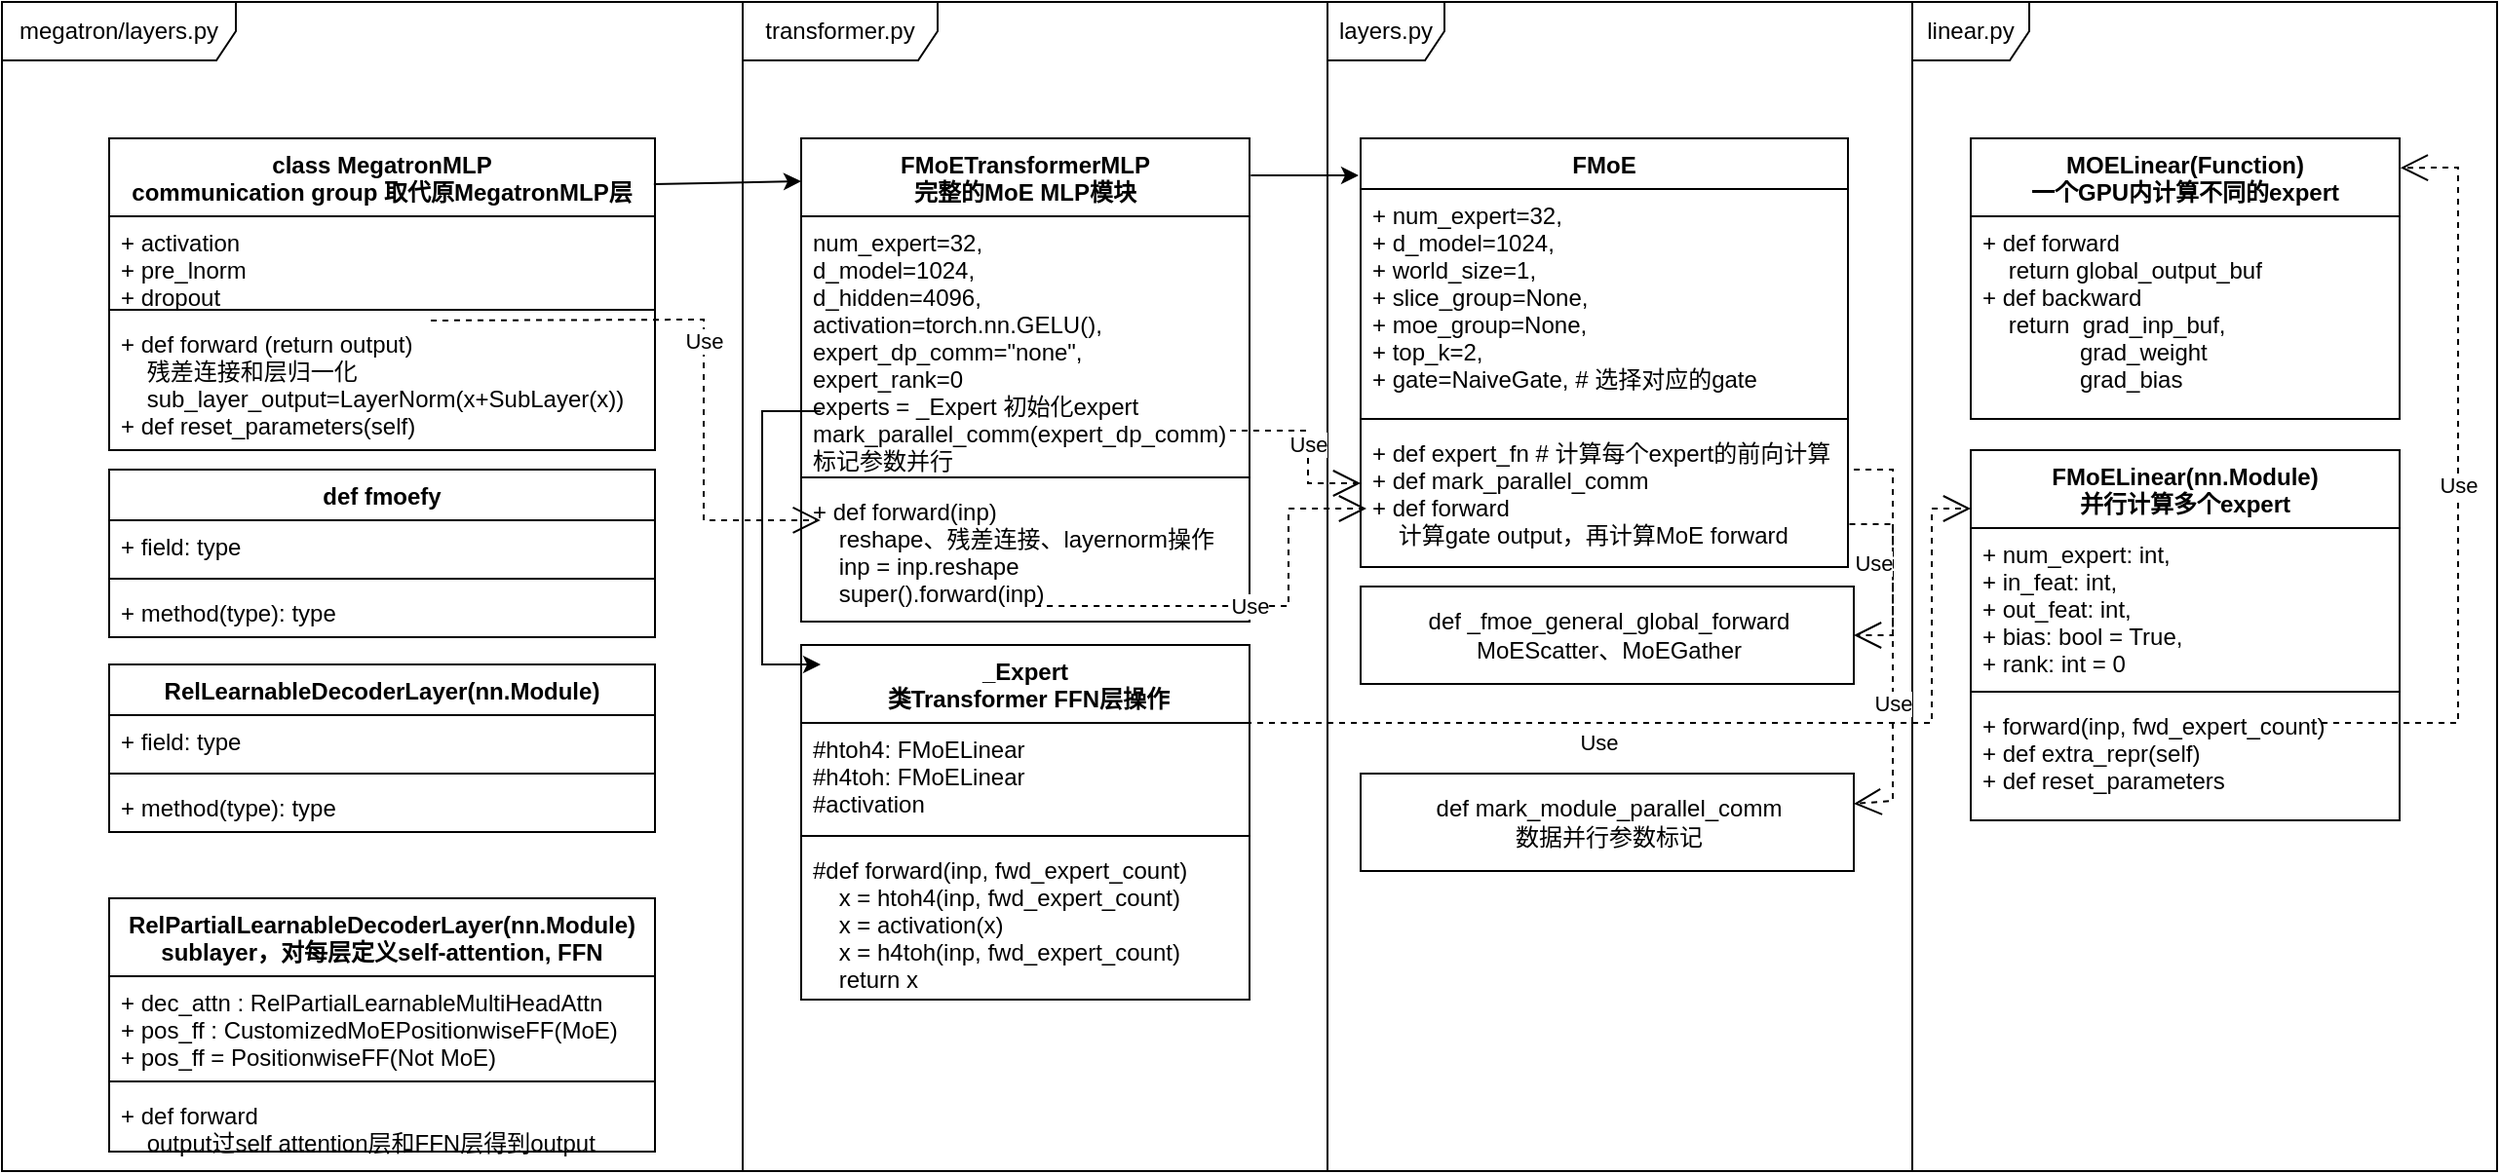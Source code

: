 <mxfile version="20.5.3" type="github"><diagram id="C5RBs43oDa-KdzZeNtuy" name="Page-1"><mxGraphModel dx="1403" dy="1928" grid="1" gridSize="10" guides="1" tooltips="1" connect="1" arrows="1" fold="1" page="1" pageScale="1" pageWidth="827" pageHeight="1169" math="0" shadow="0"><root><mxCell id="WIyWlLk6GJQsqaUBKTNV-0"/><mxCell id="WIyWlLk6GJQsqaUBKTNV-1" parent="WIyWlLk6GJQsqaUBKTNV-0"/><mxCell id="B8mnuAF_k-K0eJuTgLtm-0" value="transformer.py" style="shape=umlFrame;whiteSpace=wrap;html=1;width=100;height=30;" parent="WIyWlLk6GJQsqaUBKTNV-1" vertex="1"><mxGeometry x="509" y="-90" width="300" height="600" as="geometry"/></mxCell><mxCell id="B8mnuAF_k-K0eJuTgLtm-1" value="layers.py" style="shape=umlFrame;whiteSpace=wrap;html=1;" parent="WIyWlLk6GJQsqaUBKTNV-1" vertex="1"><mxGeometry x="809" y="-90" width="300" height="600" as="geometry"/></mxCell><mxCell id="B8mnuAF_k-K0eJuTgLtm-2" value="megatron/layers.py" style="shape=umlFrame;whiteSpace=wrap;html=1;width=120;height=30;" parent="WIyWlLk6GJQsqaUBKTNV-1" vertex="1"><mxGeometry x="129" y="-90" width="380" height="600" as="geometry"/></mxCell><mxCell id="B8mnuAF_k-K0eJuTgLtm-3" value="class MegatronMLP&#10;communication group 取代原MegatronMLP层" style="swimlane;fontStyle=1;align=center;verticalAlign=top;childLayout=stackLayout;horizontal=1;startSize=40;horizontalStack=0;resizeParent=1;resizeParentMax=0;resizeLast=0;collapsible=1;marginBottom=0;" parent="WIyWlLk6GJQsqaUBKTNV-1" vertex="1"><mxGeometry x="184" y="-20" width="280" height="160" as="geometry"/></mxCell><mxCell id="B8mnuAF_k-K0eJuTgLtm-4" value="+ activation&#10;+ pre_lnorm&#10;+ dropout&#10;" style="text;strokeColor=none;fillColor=none;align=left;verticalAlign=top;spacingLeft=4;spacingRight=4;overflow=hidden;rotatable=0;points=[[0,0.5],[1,0.5]];portConstraint=eastwest;" parent="B8mnuAF_k-K0eJuTgLtm-3" vertex="1"><mxGeometry y="40" width="280" height="44" as="geometry"/></mxCell><mxCell id="B8mnuAF_k-K0eJuTgLtm-5" value="" style="line;strokeWidth=1;fillColor=none;align=left;verticalAlign=middle;spacingTop=-1;spacingLeft=3;spacingRight=3;rotatable=0;labelPosition=right;points=[];portConstraint=eastwest;strokeColor=inherit;" parent="B8mnuAF_k-K0eJuTgLtm-3" vertex="1"><mxGeometry y="84" width="280" height="8" as="geometry"/></mxCell><mxCell id="B8mnuAF_k-K0eJuTgLtm-6" value="Use" style="endArrow=open;endSize=12;dashed=1;html=1;rounded=0;entryX=0.043;entryY=0.257;entryDx=0;entryDy=0;entryPerimeter=0;" parent="B8mnuAF_k-K0eJuTgLtm-3" target="B8mnuAF_k-K0eJuTgLtm-11" edge="1"><mxGeometry width="160" relative="1" as="geometry"><mxPoint x="165" y="93.47" as="sourcePoint"/><mxPoint x="325" y="93.47" as="targetPoint"/><Array as="points"><mxPoint x="305" y="93"/><mxPoint x="305" y="196"/></Array></mxGeometry></mxCell><mxCell id="B8mnuAF_k-K0eJuTgLtm-7" value="+ def forward (return output)&#10;    残差连接和层归一化&#10;    sub_layer_output=LayerNorm(x+SubLayer(x))&#10;+ def reset_parameters(self)" style="text;strokeColor=none;fillColor=none;align=left;verticalAlign=top;spacingLeft=4;spacingRight=4;overflow=hidden;rotatable=0;points=[[0,0.5],[1,0.5]];portConstraint=eastwest;" parent="B8mnuAF_k-K0eJuTgLtm-3" vertex="1"><mxGeometry y="92" width="280" height="68" as="geometry"/></mxCell><mxCell id="B8mnuAF_k-K0eJuTgLtm-8" value="FMoETransformerMLP&#10;完整的MoE MLP模块" style="swimlane;fontStyle=1;align=center;verticalAlign=top;childLayout=stackLayout;horizontal=1;startSize=40;horizontalStack=0;resizeParent=1;resizeParentMax=0;resizeLast=0;collapsible=1;marginBottom=0;" parent="WIyWlLk6GJQsqaUBKTNV-1" vertex="1"><mxGeometry x="539" y="-20" width="230" height="248" as="geometry"/></mxCell><mxCell id="B8mnuAF_k-K0eJuTgLtm-9" value="num_expert=32,&#10;        d_model=1024,&#10;        d_hidden=4096,&#10;        activation=torch.nn.GELU(),&#10;        expert_dp_comm=&quot;none&quot;,&#10;        expert_rank=0&#10;experts = _Expert 初始化expert&#10;mark_parallel_comm(expert_dp_comm)&#10;标记参数并行&#10;" style="text;strokeColor=none;fillColor=none;align=left;verticalAlign=top;spacingLeft=4;spacingRight=4;overflow=hidden;rotatable=0;points=[[0,0.5],[1,0.5]];portConstraint=eastwest;" parent="B8mnuAF_k-K0eJuTgLtm-8" vertex="1"><mxGeometry y="40" width="230" height="130" as="geometry"/></mxCell><mxCell id="B8mnuAF_k-K0eJuTgLtm-10" value="" style="line;strokeWidth=1;fillColor=none;align=left;verticalAlign=middle;spacingTop=-1;spacingLeft=3;spacingRight=3;rotatable=0;labelPosition=right;points=[];portConstraint=eastwest;strokeColor=inherit;" parent="B8mnuAF_k-K0eJuTgLtm-8" vertex="1"><mxGeometry y="170" width="230" height="8" as="geometry"/></mxCell><mxCell id="B8mnuAF_k-K0eJuTgLtm-11" value="+ def forward(inp)&#10;    reshape、残差连接、layernorm操作&#10;    inp = inp.reshape&#10;    super().forward(inp)" style="text;strokeColor=none;fillColor=none;align=left;verticalAlign=top;spacingLeft=4;spacingRight=4;overflow=hidden;rotatable=0;points=[[0,0.5],[1,0.5]];portConstraint=eastwest;" parent="B8mnuAF_k-K0eJuTgLtm-8" vertex="1"><mxGeometry y="178" width="230" height="70" as="geometry"/></mxCell><mxCell id="B8mnuAF_k-K0eJuTgLtm-12" value="FMoE" style="swimlane;fontStyle=1;align=center;verticalAlign=top;childLayout=stackLayout;horizontal=1;startSize=26;horizontalStack=0;resizeParent=1;resizeParentMax=0;resizeLast=0;collapsible=1;marginBottom=0;" parent="WIyWlLk6GJQsqaUBKTNV-1" vertex="1"><mxGeometry x="826" y="-20" width="250" height="220" as="geometry"><mxRectangle x="827" y="-20" width="70" height="30" as="alternateBounds"/></mxGeometry></mxCell><mxCell id="B8mnuAF_k-K0eJuTgLtm-13" value="+ num_expert=32, &#10;+ d_model=1024,&#10;+ world_size=1,&#10;+ slice_group=None,&#10;+ moe_group=None,&#10;+ top_k=2,&#10;+ gate=NaiveGate, # 选择对应的gate" style="text;strokeColor=none;fillColor=none;align=left;verticalAlign=top;spacingLeft=4;spacingRight=4;overflow=hidden;rotatable=0;points=[[0,0.5],[1,0.5]];portConstraint=eastwest;" parent="B8mnuAF_k-K0eJuTgLtm-12" vertex="1"><mxGeometry y="26" width="250" height="114" as="geometry"/></mxCell><mxCell id="B8mnuAF_k-K0eJuTgLtm-14" value="" style="line;strokeWidth=1;fillColor=none;align=left;verticalAlign=middle;spacingTop=-1;spacingLeft=3;spacingRight=3;rotatable=0;labelPosition=right;points=[];portConstraint=eastwest;strokeColor=inherit;" parent="B8mnuAF_k-K0eJuTgLtm-12" vertex="1"><mxGeometry y="140" width="250" height="8" as="geometry"/></mxCell><mxCell id="B8mnuAF_k-K0eJuTgLtm-15" value="Use" style="endArrow=open;endSize=12;dashed=1;html=1;rounded=0;entryX=0;entryY=0.5;entryDx=0;entryDy=0;" parent="B8mnuAF_k-K0eJuTgLtm-12" edge="1"><mxGeometry width="160" relative="1" as="geometry"><mxPoint x="-67" y="150" as="sourcePoint"/><mxPoint y="177" as="targetPoint"/><Array as="points"><mxPoint x="-27" y="150"/><mxPoint x="-27" y="177"/></Array></mxGeometry></mxCell><mxCell id="B8mnuAF_k-K0eJuTgLtm-16" value="+ def expert_fn # 计算每个expert的前向计算&#10;+ def mark_parallel_comm&#10;+ def forward&#10;    计算gate output，再计算MoE forward" style="text;strokeColor=none;fillColor=none;align=left;verticalAlign=top;spacingLeft=4;spacingRight=4;overflow=hidden;rotatable=0;points=[[0,0.5],[1,0.5]];portConstraint=eastwest;" parent="B8mnuAF_k-K0eJuTgLtm-12" vertex="1"><mxGeometry y="148" width="250" height="72" as="geometry"/></mxCell><mxCell id="B8mnuAF_k-K0eJuTgLtm-17" value="_Expert&#10; 类Transformer FFN层操作" style="swimlane;fontStyle=1;align=center;verticalAlign=top;childLayout=stackLayout;horizontal=1;startSize=40;horizontalStack=0;resizeParent=1;resizeParentMax=0;resizeLast=0;collapsible=1;marginBottom=0;" parent="WIyWlLk6GJQsqaUBKTNV-1" vertex="1"><mxGeometry x="539" y="240" width="230" height="182" as="geometry"/></mxCell><mxCell id="B8mnuAF_k-K0eJuTgLtm-18" value="#htoh4: FMoELinear&#10;#h4toh: FMoELinear&#10;#activation" style="text;strokeColor=none;fillColor=none;align=left;verticalAlign=top;spacingLeft=4;spacingRight=4;overflow=hidden;rotatable=0;points=[[0,0.5],[1,0.5]];portConstraint=eastwest;" parent="B8mnuAF_k-K0eJuTgLtm-17" vertex="1"><mxGeometry y="40" width="230" height="54" as="geometry"/></mxCell><mxCell id="B8mnuAF_k-K0eJuTgLtm-19" value="" style="line;strokeWidth=1;fillColor=none;align=left;verticalAlign=middle;spacingTop=-1;spacingLeft=3;spacingRight=3;rotatable=0;labelPosition=right;points=[];portConstraint=eastwest;strokeColor=inherit;" parent="B8mnuAF_k-K0eJuTgLtm-17" vertex="1"><mxGeometry y="94" width="230" height="8" as="geometry"/></mxCell><mxCell id="B8mnuAF_k-K0eJuTgLtm-20" value="#def forward(inp, fwd_expert_count)&#10;    x = htoh4(inp, fwd_expert_count)&#10;    x = activation(x)&#10;    x = h4toh(inp, fwd_expert_count)&#10;    return x" style="text;strokeColor=none;fillColor=none;align=left;verticalAlign=top;spacingLeft=4;spacingRight=4;overflow=hidden;rotatable=0;points=[[0,0.5],[1,0.5]];portConstraint=eastwest;" parent="B8mnuAF_k-K0eJuTgLtm-17" vertex="1"><mxGeometry y="102" width="230" height="80" as="geometry"/></mxCell><mxCell id="B8mnuAF_k-K0eJuTgLtm-21" value="linear.py" style="shape=umlFrame;whiteSpace=wrap;html=1;" parent="WIyWlLk6GJQsqaUBKTNV-1" vertex="1"><mxGeometry x="1109" y="-90" width="300" height="600" as="geometry"/></mxCell><mxCell id="B8mnuAF_k-K0eJuTgLtm-22" value="" style="endArrow=classic;html=1;rounded=0;exitX=0.998;exitY=0.147;exitDx=0;exitDy=0;exitPerimeter=0;" parent="WIyWlLk6GJQsqaUBKTNV-1" source="B8mnuAF_k-K0eJuTgLtm-3" edge="1"><mxGeometry width="50" height="50" relative="1" as="geometry"><mxPoint x="499" as="sourcePoint"/><mxPoint x="539" y="2" as="targetPoint"/></mxGeometry></mxCell><mxCell id="B8mnuAF_k-K0eJuTgLtm-23" value="" style="endArrow=classic;html=1;rounded=0;entryX=-0.004;entryY=-0.035;entryDx=0;entryDy=0;entryPerimeter=0;exitX=1.003;exitY=0.095;exitDx=0;exitDy=0;exitPerimeter=0;" parent="WIyWlLk6GJQsqaUBKTNV-1" edge="1"><mxGeometry width="50" height="50" relative="1" as="geometry"><mxPoint x="769.69" y="-0.96" as="sourcePoint"/><mxPoint x="825" y="-0.99" as="targetPoint"/></mxGeometry></mxCell><mxCell id="B8mnuAF_k-K0eJuTgLtm-24" value="" style="endArrow=classic;html=1;rounded=0;" parent="WIyWlLk6GJQsqaUBKTNV-1" edge="1"><mxGeometry width="50" height="50" relative="1" as="geometry"><mxPoint x="549" y="120" as="sourcePoint"/><mxPoint x="549" y="250" as="targetPoint"/><Array as="points"><mxPoint x="519" y="120"/><mxPoint x="519" y="250"/></Array></mxGeometry></mxCell><mxCell id="B8mnuAF_k-K0eJuTgLtm-25" value="MOELinear(Function)&#10;一个GPU内计算不同的expert" style="swimlane;fontStyle=1;align=center;verticalAlign=top;childLayout=stackLayout;horizontal=1;startSize=40;horizontalStack=0;resizeParent=1;resizeParentMax=0;resizeLast=0;collapsible=1;marginBottom=0;" parent="WIyWlLk6GJQsqaUBKTNV-1" vertex="1"><mxGeometry x="1139" y="-20" width="220" height="144" as="geometry"/></mxCell><mxCell id="B8mnuAF_k-K0eJuTgLtm-26" value="+ def forward&#10;    return global_output_buf&#10;+ def backward&#10;    return  grad_inp_buf, &#10;               grad_weight&#10;               grad_bias" style="text;strokeColor=none;fillColor=none;align=left;verticalAlign=top;spacingLeft=4;spacingRight=4;overflow=hidden;rotatable=0;points=[[0,0.5],[1,0.5]];portConstraint=eastwest;" parent="B8mnuAF_k-K0eJuTgLtm-25" vertex="1"><mxGeometry y="40" width="220" height="104" as="geometry"/></mxCell><mxCell id="B8mnuAF_k-K0eJuTgLtm-27" value="FMoELinear(nn.Module)&#10;并行计算多个expert" style="swimlane;fontStyle=1;align=center;verticalAlign=top;childLayout=stackLayout;horizontal=1;startSize=40;horizontalStack=0;resizeParent=1;resizeParentMax=0;resizeLast=0;collapsible=1;marginBottom=0;" parent="WIyWlLk6GJQsqaUBKTNV-1" vertex="1"><mxGeometry x="1139" y="140" width="220" height="190" as="geometry"/></mxCell><mxCell id="B8mnuAF_k-K0eJuTgLtm-28" value="Use" style="endArrow=open;endSize=12;dashed=1;html=1;rounded=0;" parent="B8mnuAF_k-K0eJuTgLtm-27" target="B8mnuAF_k-K0eJuTgLtm-50" edge="1"><mxGeometry x="0.333" width="160" relative="1" as="geometry"><mxPoint x="-60" y="10" as="sourcePoint"/><mxPoint x="100" y="10" as="targetPoint"/><Array as="points"><mxPoint x="-40" y="10"/><mxPoint x="-40" y="180"/></Array><mxPoint as="offset"/></mxGeometry></mxCell><mxCell id="B8mnuAF_k-K0eJuTgLtm-29" value="+ num_expert: int,&#10;+ in_feat: int,&#10;+ out_feat: int,&#10;+ bias: bool = True,&#10;+ rank: int = 0" style="text;strokeColor=none;fillColor=none;align=left;verticalAlign=top;spacingLeft=4;spacingRight=4;overflow=hidden;rotatable=0;points=[[0,0.5],[1,0.5]];portConstraint=eastwest;" parent="B8mnuAF_k-K0eJuTgLtm-27" vertex="1"><mxGeometry y="40" width="220" height="80" as="geometry"/></mxCell><mxCell id="B8mnuAF_k-K0eJuTgLtm-30" value="" style="line;strokeWidth=1;fillColor=none;align=left;verticalAlign=middle;spacingTop=-1;spacingLeft=3;spacingRight=3;rotatable=0;labelPosition=right;points=[];portConstraint=eastwest;strokeColor=inherit;" parent="B8mnuAF_k-K0eJuTgLtm-27" vertex="1"><mxGeometry y="120" width="220" height="8" as="geometry"/></mxCell><mxCell id="B8mnuAF_k-K0eJuTgLtm-31" value="Use" style="endArrow=open;endSize=12;dashed=1;html=1;rounded=0;entryX=1.002;entryY=0.105;entryDx=0;entryDy=0;entryPerimeter=0;" parent="B8mnuAF_k-K0eJuTgLtm-27" target="B8mnuAF_k-K0eJuTgLtm-25" edge="1"><mxGeometry width="160" relative="1" as="geometry"><mxPoint x="180" y="140" as="sourcePoint"/><mxPoint x="340" y="140" as="targetPoint"/><Array as="points"><mxPoint x="250" y="140"/><mxPoint x="250" y="-145"/></Array></mxGeometry></mxCell><mxCell id="B8mnuAF_k-K0eJuTgLtm-32" value="+ forward(inp, fwd_expert_count)&#10;+ def extra_repr(self)&#10;+ def reset_parameters" style="text;strokeColor=none;fillColor=none;align=left;verticalAlign=top;spacingLeft=4;spacingRight=4;overflow=hidden;rotatable=0;points=[[0,0.5],[1,0.5]];portConstraint=eastwest;" parent="B8mnuAF_k-K0eJuTgLtm-27" vertex="1"><mxGeometry y="128" width="220" height="62" as="geometry"/></mxCell><mxCell id="B8mnuAF_k-K0eJuTgLtm-33" value="Use" style="endArrow=open;endSize=12;dashed=1;html=1;rounded=0;" parent="WIyWlLk6GJQsqaUBKTNV-1" edge="1"><mxGeometry x="-0.017" y="-10" width="160" relative="1" as="geometry"><mxPoint x="659" y="280" as="sourcePoint"/><mxPoint x="1139.0" y="170" as="targetPoint"/><Array as="points"><mxPoint x="1119" y="280"/><mxPoint x="1119" y="170"/></Array><mxPoint x="-1" as="offset"/></mxGeometry></mxCell><mxCell id="B8mnuAF_k-K0eJuTgLtm-34" value="def fmoefy" style="swimlane;fontStyle=1;align=center;verticalAlign=top;childLayout=stackLayout;horizontal=1;startSize=26;horizontalStack=0;resizeParent=1;resizeParentMax=0;resizeLast=0;collapsible=1;marginBottom=0;" parent="WIyWlLk6GJQsqaUBKTNV-1" vertex="1"><mxGeometry x="184" y="150" width="280" height="86" as="geometry"/></mxCell><mxCell id="B8mnuAF_k-K0eJuTgLtm-36" value="+ field: type" style="text;strokeColor=none;fillColor=none;align=left;verticalAlign=top;spacingLeft=4;spacingRight=4;overflow=hidden;rotatable=0;points=[[0,0.5],[1,0.5]];portConstraint=eastwest;" parent="B8mnuAF_k-K0eJuTgLtm-34" vertex="1"><mxGeometry y="26" width="280" height="26" as="geometry"/></mxCell><mxCell id="B8mnuAF_k-K0eJuTgLtm-37" value="" style="line;strokeWidth=1;fillColor=none;align=left;verticalAlign=middle;spacingTop=-1;spacingLeft=3;spacingRight=3;rotatable=0;labelPosition=right;points=[];portConstraint=eastwest;strokeColor=inherit;" parent="B8mnuAF_k-K0eJuTgLtm-34" vertex="1"><mxGeometry y="52" width="280" height="8" as="geometry"/></mxCell><mxCell id="B8mnuAF_k-K0eJuTgLtm-38" value="+ method(type): type" style="text;strokeColor=none;fillColor=none;align=left;verticalAlign=top;spacingLeft=4;spacingRight=4;overflow=hidden;rotatable=0;points=[[0,0.5],[1,0.5]];portConstraint=eastwest;" parent="B8mnuAF_k-K0eJuTgLtm-34" vertex="1"><mxGeometry y="60" width="280" height="26" as="geometry"/></mxCell><mxCell id="B8mnuAF_k-K0eJuTgLtm-39" value="RelLearnableDecoderLayer(nn.Module)" style="swimlane;fontStyle=1;align=center;verticalAlign=top;childLayout=stackLayout;horizontal=1;startSize=26;horizontalStack=0;resizeParent=1;resizeParentMax=0;resizeLast=0;collapsible=1;marginBottom=0;" parent="WIyWlLk6GJQsqaUBKTNV-1" vertex="1"><mxGeometry x="184" y="250" width="280" height="86" as="geometry"/></mxCell><mxCell id="B8mnuAF_k-K0eJuTgLtm-40" value="+ field: type" style="text;strokeColor=none;fillColor=none;align=left;verticalAlign=top;spacingLeft=4;spacingRight=4;overflow=hidden;rotatable=0;points=[[0,0.5],[1,0.5]];portConstraint=eastwest;" parent="B8mnuAF_k-K0eJuTgLtm-39" vertex="1"><mxGeometry y="26" width="280" height="26" as="geometry"/></mxCell><mxCell id="B8mnuAF_k-K0eJuTgLtm-41" value="" style="line;strokeWidth=1;fillColor=none;align=left;verticalAlign=middle;spacingTop=-1;spacingLeft=3;spacingRight=3;rotatable=0;labelPosition=right;points=[];portConstraint=eastwest;strokeColor=inherit;" parent="B8mnuAF_k-K0eJuTgLtm-39" vertex="1"><mxGeometry y="52" width="280" height="8" as="geometry"/></mxCell><mxCell id="B8mnuAF_k-K0eJuTgLtm-42" value="+ method(type): type" style="text;strokeColor=none;fillColor=none;align=left;verticalAlign=top;spacingLeft=4;spacingRight=4;overflow=hidden;rotatable=0;points=[[0,0.5],[1,0.5]];portConstraint=eastwest;" parent="B8mnuAF_k-K0eJuTgLtm-39" vertex="1"><mxGeometry y="60" width="280" height="26" as="geometry"/></mxCell><mxCell id="B8mnuAF_k-K0eJuTgLtm-43" value="RelPartialLearnableDecoderLayer(nn.Module)&#10;sublayer，对每层定义self-attention, FFN" style="swimlane;fontStyle=1;align=center;verticalAlign=top;childLayout=stackLayout;horizontal=1;startSize=40;horizontalStack=0;resizeParent=1;resizeParentMax=0;resizeLast=0;collapsible=1;marginBottom=0;" parent="WIyWlLk6GJQsqaUBKTNV-1" vertex="1"><mxGeometry x="184" y="370" width="280" height="130" as="geometry"/></mxCell><mxCell id="B8mnuAF_k-K0eJuTgLtm-46" value="+ dec_attn : RelPartialLearnableMultiHeadAttn&#10;+ pos_ff : CustomizedMoEPositionwiseFF(MoE)&#10;+ pos_ff = PositionwiseFF(Not MoE)" style="text;strokeColor=none;fillColor=none;align=left;verticalAlign=top;spacingLeft=4;spacingRight=4;overflow=hidden;rotatable=0;points=[[0,0.5],[1,0.5]];portConstraint=eastwest;" parent="B8mnuAF_k-K0eJuTgLtm-43" vertex="1"><mxGeometry y="40" width="280" height="50" as="geometry"/></mxCell><mxCell id="B8mnuAF_k-K0eJuTgLtm-47" value="" style="line;strokeWidth=1;fillColor=none;align=left;verticalAlign=middle;spacingTop=-1;spacingLeft=3;spacingRight=3;rotatable=0;labelPosition=right;points=[];portConstraint=eastwest;strokeColor=inherit;" parent="B8mnuAF_k-K0eJuTgLtm-43" vertex="1"><mxGeometry y="90" width="280" height="8" as="geometry"/></mxCell><mxCell id="B8mnuAF_k-K0eJuTgLtm-48" value="+ def forward&#10;    output过self attention层和FFN层得到output" style="text;strokeColor=none;fillColor=none;align=left;verticalAlign=top;spacingLeft=4;spacingRight=4;overflow=hidden;rotatable=0;points=[[0,0.5],[1,0.5]];portConstraint=eastwest;" parent="B8mnuAF_k-K0eJuTgLtm-43" vertex="1"><mxGeometry y="98" width="280" height="32" as="geometry"/></mxCell><mxCell id="B8mnuAF_k-K0eJuTgLtm-49" value="Use" style="endArrow=open;endSize=12;dashed=1;html=1;rounded=0;exitX=0.522;exitY=0.886;exitDx=0;exitDy=0;exitPerimeter=0;" parent="WIyWlLk6GJQsqaUBKTNV-1" source="B8mnuAF_k-K0eJuTgLtm-11" edge="1"><mxGeometry width="160" relative="1" as="geometry"><mxPoint x="849" y="260" as="sourcePoint"/><mxPoint x="829" y="170" as="targetPoint"/><Array as="points"><mxPoint x="789" y="220"/><mxPoint x="789" y="170"/></Array></mxGeometry></mxCell><mxCell id="B8mnuAF_k-K0eJuTgLtm-50" value="def mark_module_parallel_comm&lt;br&gt;数据并行参数标记" style="html=1;" parent="WIyWlLk6GJQsqaUBKTNV-1" vertex="1"><mxGeometry x="826" y="306" width="253" height="50" as="geometry"/></mxCell><mxCell id="B8mnuAF_k-K0eJuTgLtm-51" value="def _fmoe_general_global_forward&lt;br&gt;MoEScatter、MoEGather" style="html=1;" parent="WIyWlLk6GJQsqaUBKTNV-1" vertex="1"><mxGeometry x="826" y="210" width="253" height="50" as="geometry"/></mxCell><mxCell id="B8mnuAF_k-K0eJuTgLtm-52" value="Use" style="endArrow=open;endSize=12;dashed=1;html=1;rounded=0;entryX=1;entryY=0.5;entryDx=0;entryDy=0;exitX=1.003;exitY=0.694;exitDx=0;exitDy=0;exitPerimeter=0;" parent="WIyWlLk6GJQsqaUBKTNV-1" source="B8mnuAF_k-K0eJuTgLtm-16" target="B8mnuAF_k-K0eJuTgLtm-51" edge="1"><mxGeometry x="-0.14" y="-10" width="160" relative="1" as="geometry"><mxPoint x="909" y="170" as="sourcePoint"/><mxPoint x="1069" y="170" as="targetPoint"/><Array as="points"><mxPoint x="1099" y="178"/><mxPoint x="1099" y="235"/></Array><mxPoint as="offset"/></mxGeometry></mxCell></root></mxGraphModel></diagram></mxfile>